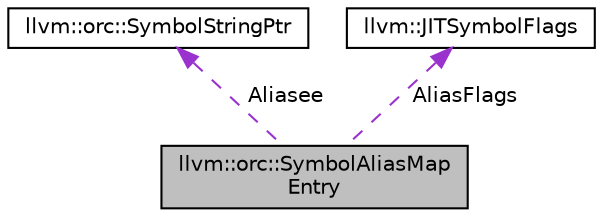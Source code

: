 digraph "llvm::orc::SymbolAliasMapEntry"
{
 // LATEX_PDF_SIZE
  bgcolor="transparent";
  edge [fontname="Helvetica",fontsize="10",labelfontname="Helvetica",labelfontsize="10"];
  node [fontname="Helvetica",fontsize="10",shape="box"];
  Node1 [label="llvm::orc::SymbolAliasMap\lEntry",height=0.2,width=0.4,color="black", fillcolor="grey75", style="filled", fontcolor="black",tooltip=" "];
  Node2 -> Node1 [dir="back",color="darkorchid3",fontsize="10",style="dashed",label=" Aliasee" ,fontname="Helvetica"];
  Node2 [label="llvm::orc::SymbolStringPtr",height=0.2,width=0.4,color="black",URL="$classllvm_1_1orc_1_1SymbolStringPtr.html",tooltip="Pointer to a pooled string representing a symbol name."];
  Node3 -> Node1 [dir="back",color="darkorchid3",fontsize="10",style="dashed",label=" AliasFlags" ,fontname="Helvetica"];
  Node3 [label="llvm::JITSymbolFlags",height=0.2,width=0.4,color="black",URL="$classllvm_1_1JITSymbolFlags.html",tooltip="Flags for symbols in the JIT."];
}
